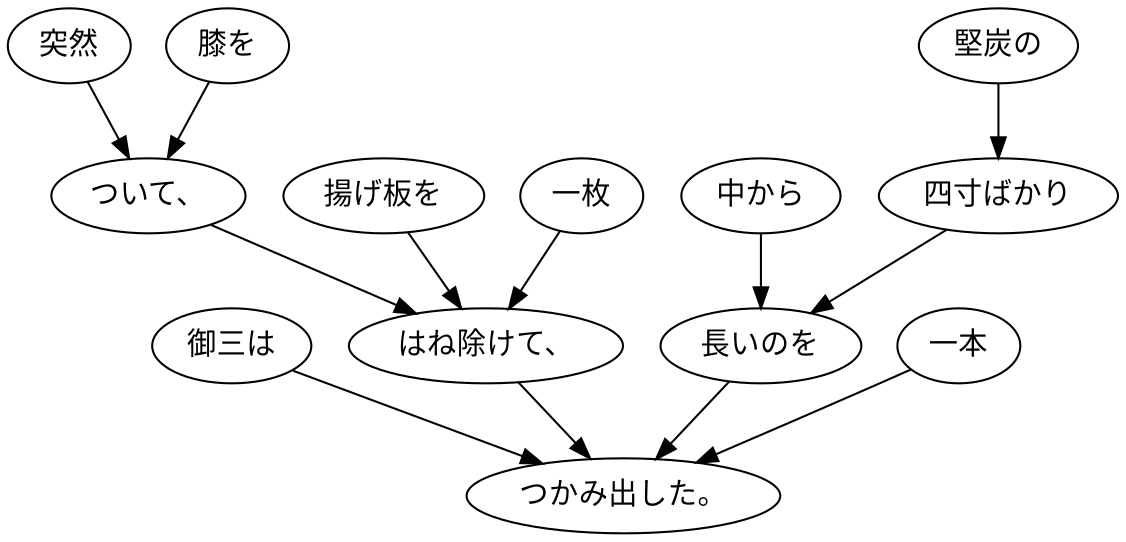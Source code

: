 digraph graph6446 {
	node0 [label="御三は"];
	node1 [label="突然"];
	node2 [label="膝を"];
	node3 [label="ついて、"];
	node4 [label="揚げ板を"];
	node5 [label="一枚"];
	node6 [label="はね除けて、"];
	node7 [label="中から"];
	node8 [label="堅炭の"];
	node9 [label="四寸ばかり"];
	node10 [label="長いのを"];
	node11 [label="一本"];
	node12 [label="つかみ出した。"];
	node0 -> node12;
	node1 -> node3;
	node2 -> node3;
	node3 -> node6;
	node4 -> node6;
	node5 -> node6;
	node6 -> node12;
	node7 -> node10;
	node8 -> node9;
	node9 -> node10;
	node10 -> node12;
	node11 -> node12;
}
